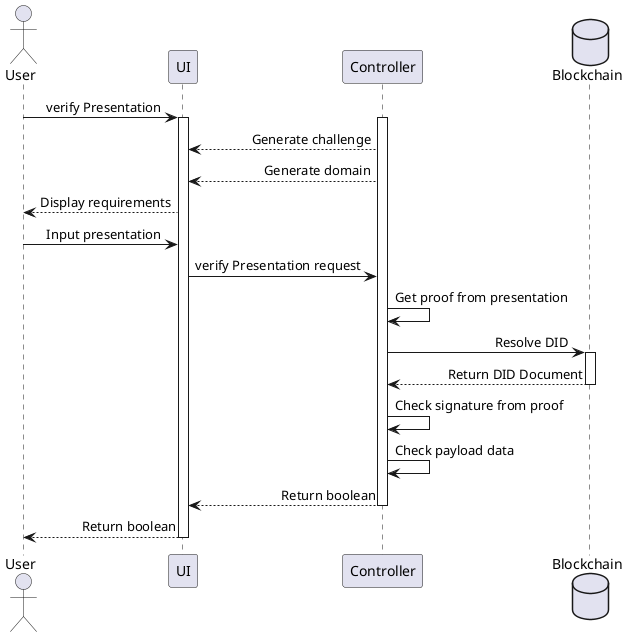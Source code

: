 @startuml verifyPresentation
skinparam sequenceMessageAlign right
actor User as user 
participant UI as ui
participant Controller as controller
database Blockchain as blockchain

user -> ui++: verify Presentation
activate controller
controller --> ui: Generate challenge
controller --> ui: Generate domain
ui --> user: Display requirements
user -> ui: Input presentation
ui -> controller: verify Presentation request
controller -> controller: Get proof from presentation
controller -> blockchain++: Resolve DID
blockchain --> controller: Return DID Document
deactivate blockchain
controller -> controller: Check signature from proof
controller -> controller: Check payload data
controller --> ui: Return boolean
deactivate controller
ui --> user: Return boolean
deactivate ui

@enduml
